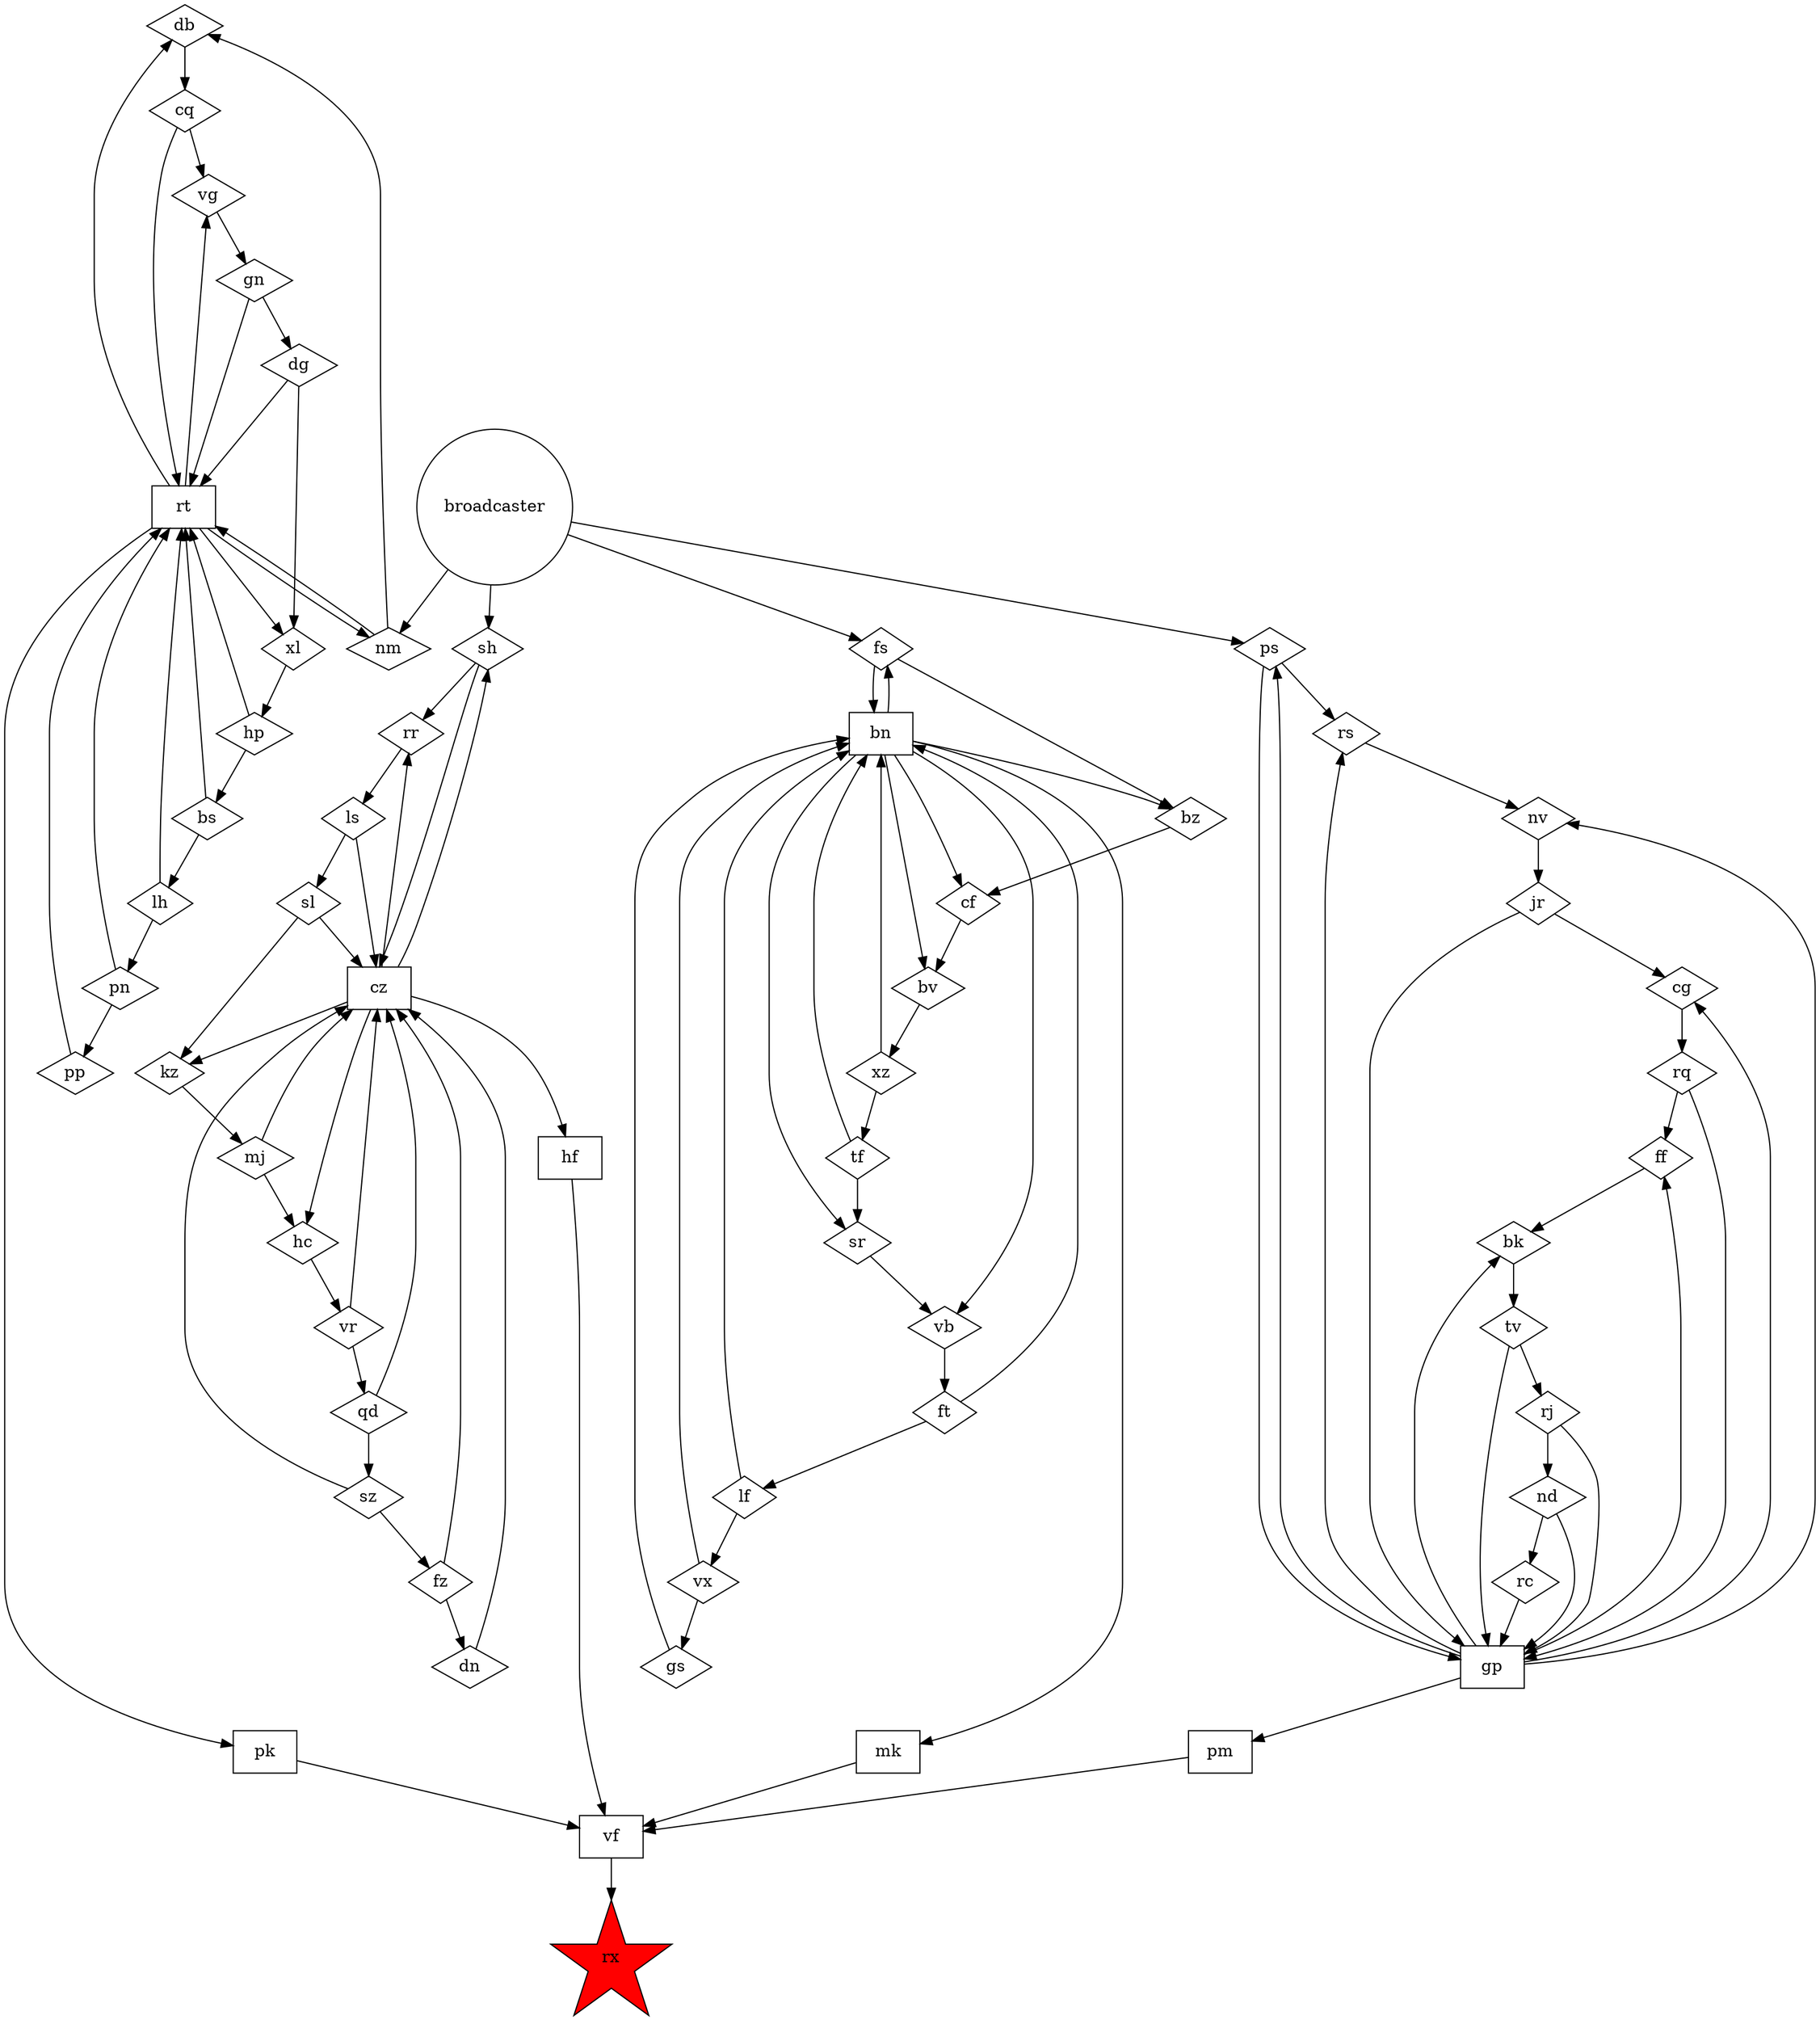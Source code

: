 digraph modules {
	db [shape=diamond];
	rj [shape=diamond];
	ff [shape=diamond];
	rc [shape=diamond];
	bk [shape=diamond];
	xz [shape=diamond];
	gs [shape=diamond];
	ps [shape=diamond];
	jr [shape=diamond];
	pm [shape=rectangle];
	pn [shape=diamond];
	nv [shape=diamond];
	rs [shape=diamond];
	kz [shape=diamond];
	nd [shape=diamond];
	nm [shape=diamond];
	dg [shape=diamond];
	vg [shape=diamond];
	hc [shape=diamond];
	ft [shape=diamond];
	mj [shape=diamond];
	vb [shape=diamond];
	qd [shape=diamond];
	pp [shape=diamond];
	cq [shape=diamond];
	sr [shape=diamond];
	lf [shape=diamond];
	lh [shape=diamond];
	ls [shape=diamond];
	tv [shape=diamond];
	tf [shape=diamond];
	mk [shape=rectangle];
	bs [shape=diamond];
	vx [shape=diamond];
	bn [shape=rectangle];
	rr [shape=diamond];
	bv [shape=diamond];
	hp [shape=diamond];
	pk [shape=rectangle];
	cg [shape=diamond];
	gn [shape=diamond];
	cz [shape=rectangle];
	sl [shape=diamond];
	broadcaster [shape=circle];
	cf [shape=diamond];
	vf [shape=rectangle];
	rt [shape=rectangle];
	xl [shape=diamond];
	sh [shape=diamond];
	bz [shape=diamond];
	fz [shape=diamond];
	gp [shape=rectangle];
	fs [shape=diamond];
	hf [shape=rectangle];
	vr [shape=diamond];
	rq [shape=diamond];
	sz [shape=diamond];
	dn [shape=diamond];
	db -> cq; 
	rj -> gp; 
	rj -> nd; 
	ff -> bk; 
	rc -> gp; 
	bk -> tv; 
	xz -> tf; 
	xz -> bn; 
	gs -> bn; 
	ps -> rs; 
	ps -> gp; 
	jr -> gp; 
	jr -> cg; 
	pm -> vf; 
	pn -> pp; 
	pn -> rt; 
	nv -> jr; 
	rs -> nv; 
	kz -> mj; 
	nd -> rc; 
	nd -> gp; 
	nm -> rt; 
	nm -> db; 
	dg -> rt; 
	dg -> xl; 
	vg -> gn; 
	hc -> vr; 
	ft -> lf; 
	ft -> bn; 
	mj -> hc; 
	mj -> cz; 
	vb -> ft; 
	qd -> cz; 
	qd -> sz; 
	pp -> rt; 
	cq -> rt; 
	cq -> vg; 
	sr -> vb; 
	lf -> vx; 
	lf -> bn; 
	lh -> pn; 
	lh -> rt; 
	ls -> sl; 
	ls -> cz; 
	tv -> gp; 
	tv -> rj; 
	tf -> sr; 
	tf -> bn; 
	mk -> vf; 
	bs -> rt; 
	bs -> lh; 
	vx -> bn; 
	vx -> gs; 
	bn -> fs; 
	bn -> bv; 
	bn -> vb; 
	bn -> mk; 
	bn -> sr; 
	bn -> bz; 
	bn -> cf; 
	rr -> ls; 
	bv -> xz; 
	hp -> bs; 
	hp -> rt; 
	pk -> vf; 
	cg -> rq; 
	gn -> rt; 
	gn -> dg; 
	cz -> hc; 
	cz -> kz; 
	cz -> rr; 
	cz -> hf; 
	cz -> sh; 
	sl -> cz; 
	sl -> kz; 
	broadcaster -> sh; 
	broadcaster -> nm; 
	broadcaster -> ps; 
	broadcaster -> fs; 
	cf -> bv; 
	rx [shape=star, fillcolor=red, style=filled];
	vf -> rx; 
	rt -> pk; 
	rt -> xl; 
	rt -> nm; 
	rt -> vg; 
	rt -> db; 
	xl -> hp; 
	sh -> rr; 
	sh -> cz; 
	bz -> cf; 
	fz -> dn; 
	fz -> cz; 
	gp -> rs; 
	gp -> nv; 
	gp -> pm; 
	gp -> cg; 
	gp -> ff; 
	gp -> bk; 
	gp -> ps; 
	fs -> bz; 
	fs -> bn; 
	hf -> vf; 
	vr -> cz; 
	vr -> qd; 
	rq -> gp; 
	rq -> ff; 
	sz -> cz; 
	sz -> fz; 
	dn -> cz; 
}